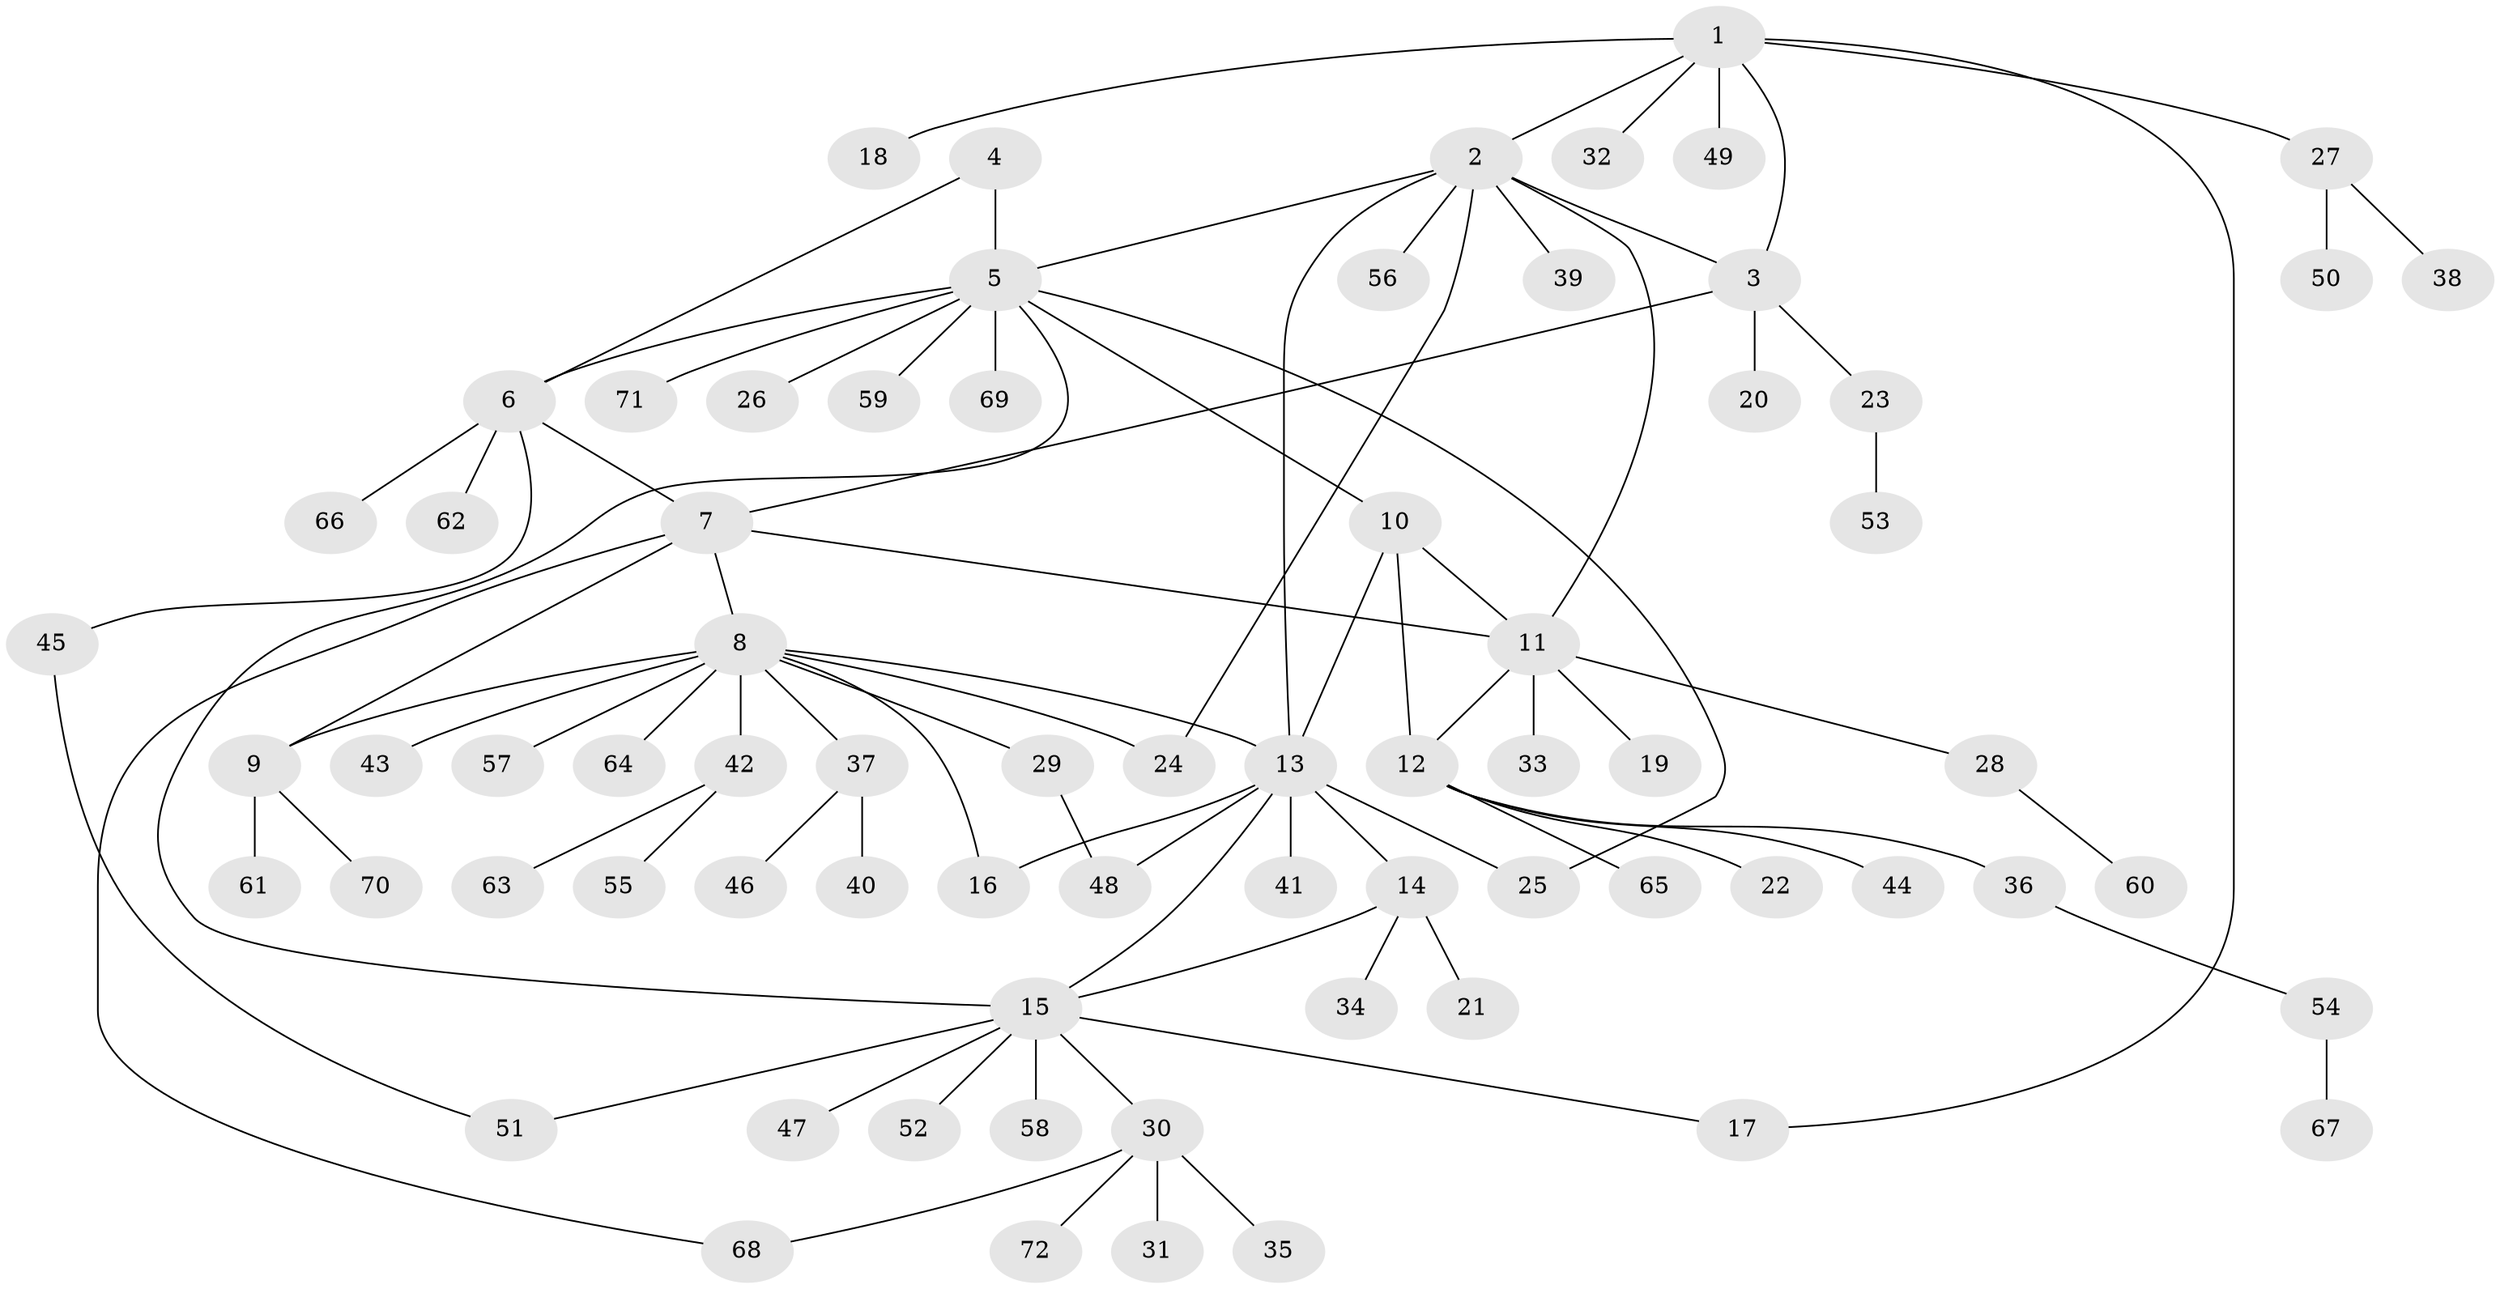 // Generated by graph-tools (version 1.1) at 2025/50/03/09/25 03:50:30]
// undirected, 72 vertices, 89 edges
graph export_dot {
graph [start="1"]
  node [color=gray90,style=filled];
  1;
  2;
  3;
  4;
  5;
  6;
  7;
  8;
  9;
  10;
  11;
  12;
  13;
  14;
  15;
  16;
  17;
  18;
  19;
  20;
  21;
  22;
  23;
  24;
  25;
  26;
  27;
  28;
  29;
  30;
  31;
  32;
  33;
  34;
  35;
  36;
  37;
  38;
  39;
  40;
  41;
  42;
  43;
  44;
  45;
  46;
  47;
  48;
  49;
  50;
  51;
  52;
  53;
  54;
  55;
  56;
  57;
  58;
  59;
  60;
  61;
  62;
  63;
  64;
  65;
  66;
  67;
  68;
  69;
  70;
  71;
  72;
  1 -- 2;
  1 -- 3;
  1 -- 17;
  1 -- 18;
  1 -- 27;
  1 -- 32;
  1 -- 49;
  2 -- 3;
  2 -- 5;
  2 -- 11;
  2 -- 13;
  2 -- 24;
  2 -- 39;
  2 -- 56;
  3 -- 7;
  3 -- 20;
  3 -- 23;
  4 -- 5;
  4 -- 6;
  5 -- 6;
  5 -- 10;
  5 -- 15;
  5 -- 25;
  5 -- 26;
  5 -- 59;
  5 -- 69;
  5 -- 71;
  6 -- 7;
  6 -- 45;
  6 -- 62;
  6 -- 66;
  7 -- 8;
  7 -- 9;
  7 -- 11;
  7 -- 68;
  8 -- 9;
  8 -- 13;
  8 -- 16;
  8 -- 24;
  8 -- 29;
  8 -- 37;
  8 -- 42;
  8 -- 43;
  8 -- 57;
  8 -- 64;
  9 -- 61;
  9 -- 70;
  10 -- 11;
  10 -- 12;
  10 -- 13;
  11 -- 12;
  11 -- 19;
  11 -- 28;
  11 -- 33;
  12 -- 22;
  12 -- 36;
  12 -- 44;
  12 -- 65;
  13 -- 14;
  13 -- 15;
  13 -- 16;
  13 -- 25;
  13 -- 41;
  13 -- 48;
  14 -- 15;
  14 -- 21;
  14 -- 34;
  15 -- 17;
  15 -- 30;
  15 -- 47;
  15 -- 51;
  15 -- 52;
  15 -- 58;
  23 -- 53;
  27 -- 38;
  27 -- 50;
  28 -- 60;
  29 -- 48;
  30 -- 31;
  30 -- 35;
  30 -- 68;
  30 -- 72;
  36 -- 54;
  37 -- 40;
  37 -- 46;
  42 -- 55;
  42 -- 63;
  45 -- 51;
  54 -- 67;
}
